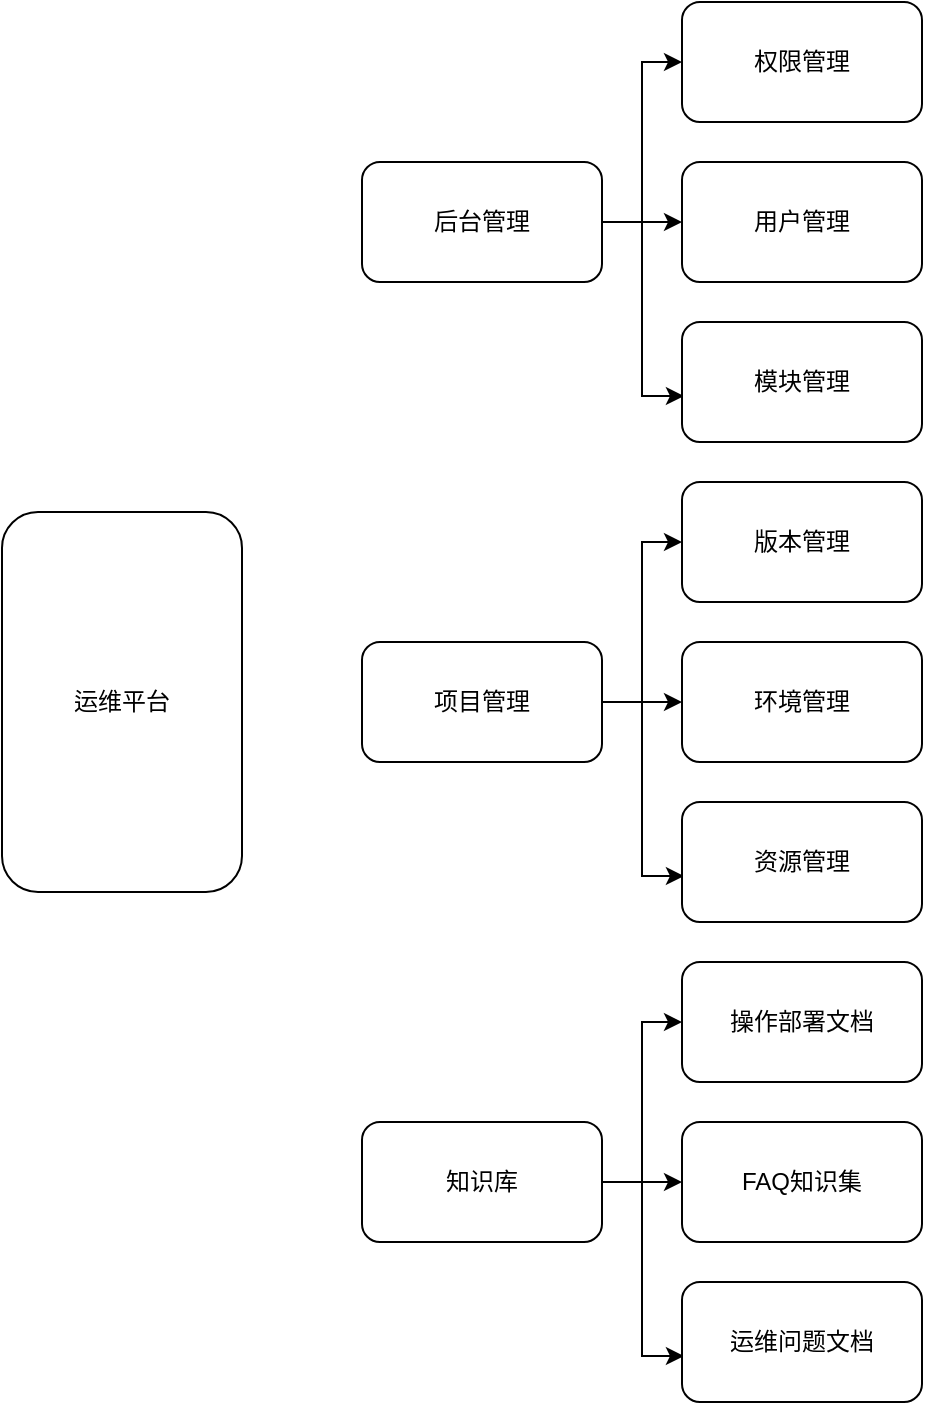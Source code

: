 <mxfile version="18.1.3" type="github">
  <diagram id="WCO69UvegRipQ9do0xsf" name="Page-1">
    <mxGraphModel dx="925" dy="516" grid="1" gridSize="10" guides="1" tooltips="1" connect="1" arrows="1" fold="1" page="1" pageScale="1" pageWidth="827" pageHeight="1169" math="0" shadow="0">
      <root>
        <mxCell id="0" />
        <mxCell id="1" parent="0" />
        <mxCell id="TYmbUFa3_2n9thehmpID-5" style="edgeStyle=orthogonalEdgeStyle;rounded=0;orthogonalLoop=1;jettySize=auto;html=1;exitX=1;exitY=0.5;exitDx=0;exitDy=0;entryX=0;entryY=0.5;entryDx=0;entryDy=0;" edge="1" parent="1" source="TYmbUFa3_2n9thehmpID-1" target="TYmbUFa3_2n9thehmpID-2">
          <mxGeometry relative="1" as="geometry" />
        </mxCell>
        <mxCell id="TYmbUFa3_2n9thehmpID-6" style="edgeStyle=orthogonalEdgeStyle;rounded=0;orthogonalLoop=1;jettySize=auto;html=1;exitX=1;exitY=0.5;exitDx=0;exitDy=0;entryX=0;entryY=0.5;entryDx=0;entryDy=0;" edge="1" parent="1" source="TYmbUFa3_2n9thehmpID-1" target="TYmbUFa3_2n9thehmpID-3">
          <mxGeometry relative="1" as="geometry" />
        </mxCell>
        <mxCell id="TYmbUFa3_2n9thehmpID-7" style="edgeStyle=orthogonalEdgeStyle;rounded=0;orthogonalLoop=1;jettySize=auto;html=1;exitX=1;exitY=0.5;exitDx=0;exitDy=0;entryX=0.008;entryY=0.617;entryDx=0;entryDy=0;entryPerimeter=0;" edge="1" parent="1" source="TYmbUFa3_2n9thehmpID-1" target="TYmbUFa3_2n9thehmpID-4">
          <mxGeometry relative="1" as="geometry" />
        </mxCell>
        <mxCell id="TYmbUFa3_2n9thehmpID-1" value="后台管理" style="rounded=1;whiteSpace=wrap;html=1;" vertex="1" parent="1">
          <mxGeometry x="230" y="130" width="120" height="60" as="geometry" />
        </mxCell>
        <mxCell id="TYmbUFa3_2n9thehmpID-2" value="权限管理" style="rounded=1;whiteSpace=wrap;html=1;" vertex="1" parent="1">
          <mxGeometry x="390" y="50" width="120" height="60" as="geometry" />
        </mxCell>
        <mxCell id="TYmbUFa3_2n9thehmpID-3" value="用户管理" style="rounded=1;whiteSpace=wrap;html=1;" vertex="1" parent="1">
          <mxGeometry x="390" y="130" width="120" height="60" as="geometry" />
        </mxCell>
        <mxCell id="TYmbUFa3_2n9thehmpID-4" value="模块管理" style="rounded=1;whiteSpace=wrap;html=1;" vertex="1" parent="1">
          <mxGeometry x="390" y="210" width="120" height="60" as="geometry" />
        </mxCell>
        <mxCell id="TYmbUFa3_2n9thehmpID-8" value="运维平台" style="rounded=1;whiteSpace=wrap;html=1;" vertex="1" parent="1">
          <mxGeometry x="50" y="305" width="120" height="190" as="geometry" />
        </mxCell>
        <mxCell id="TYmbUFa3_2n9thehmpID-9" style="edgeStyle=orthogonalEdgeStyle;rounded=0;orthogonalLoop=1;jettySize=auto;html=1;exitX=1;exitY=0.5;exitDx=0;exitDy=0;entryX=0;entryY=0.5;entryDx=0;entryDy=0;" edge="1" parent="1" source="TYmbUFa3_2n9thehmpID-12" target="TYmbUFa3_2n9thehmpID-13">
          <mxGeometry relative="1" as="geometry" />
        </mxCell>
        <mxCell id="TYmbUFa3_2n9thehmpID-10" style="edgeStyle=orthogonalEdgeStyle;rounded=0;orthogonalLoop=1;jettySize=auto;html=1;exitX=1;exitY=0.5;exitDx=0;exitDy=0;entryX=0;entryY=0.5;entryDx=0;entryDy=0;" edge="1" parent="1" source="TYmbUFa3_2n9thehmpID-12" target="TYmbUFa3_2n9thehmpID-14">
          <mxGeometry relative="1" as="geometry" />
        </mxCell>
        <mxCell id="TYmbUFa3_2n9thehmpID-11" style="edgeStyle=orthogonalEdgeStyle;rounded=0;orthogonalLoop=1;jettySize=auto;html=1;exitX=1;exitY=0.5;exitDx=0;exitDy=0;entryX=0.008;entryY=0.617;entryDx=0;entryDy=0;entryPerimeter=0;" edge="1" parent="1" source="TYmbUFa3_2n9thehmpID-12" target="TYmbUFa3_2n9thehmpID-15">
          <mxGeometry relative="1" as="geometry" />
        </mxCell>
        <mxCell id="TYmbUFa3_2n9thehmpID-12" value="项目管理" style="rounded=1;whiteSpace=wrap;html=1;" vertex="1" parent="1">
          <mxGeometry x="230" y="370" width="120" height="60" as="geometry" />
        </mxCell>
        <mxCell id="TYmbUFa3_2n9thehmpID-13" value="版本管理" style="rounded=1;whiteSpace=wrap;html=1;" vertex="1" parent="1">
          <mxGeometry x="390" y="290" width="120" height="60" as="geometry" />
        </mxCell>
        <mxCell id="TYmbUFa3_2n9thehmpID-14" value="环境管理" style="rounded=1;whiteSpace=wrap;html=1;" vertex="1" parent="1">
          <mxGeometry x="390" y="370" width="120" height="60" as="geometry" />
        </mxCell>
        <mxCell id="TYmbUFa3_2n9thehmpID-15" value="资源管理" style="rounded=1;whiteSpace=wrap;html=1;" vertex="1" parent="1">
          <mxGeometry x="390" y="450" width="120" height="60" as="geometry" />
        </mxCell>
        <mxCell id="TYmbUFa3_2n9thehmpID-16" style="edgeStyle=orthogonalEdgeStyle;rounded=0;orthogonalLoop=1;jettySize=auto;html=1;exitX=1;exitY=0.5;exitDx=0;exitDy=0;entryX=0;entryY=0.5;entryDx=0;entryDy=0;" edge="1" parent="1" source="TYmbUFa3_2n9thehmpID-19" target="TYmbUFa3_2n9thehmpID-20">
          <mxGeometry relative="1" as="geometry" />
        </mxCell>
        <mxCell id="TYmbUFa3_2n9thehmpID-17" style="edgeStyle=orthogonalEdgeStyle;rounded=0;orthogonalLoop=1;jettySize=auto;html=1;exitX=1;exitY=0.5;exitDx=0;exitDy=0;entryX=0;entryY=0.5;entryDx=0;entryDy=0;" edge="1" parent="1" source="TYmbUFa3_2n9thehmpID-19" target="TYmbUFa3_2n9thehmpID-21">
          <mxGeometry relative="1" as="geometry" />
        </mxCell>
        <mxCell id="TYmbUFa3_2n9thehmpID-18" style="edgeStyle=orthogonalEdgeStyle;rounded=0;orthogonalLoop=1;jettySize=auto;html=1;exitX=1;exitY=0.5;exitDx=0;exitDy=0;entryX=0.008;entryY=0.617;entryDx=0;entryDy=0;entryPerimeter=0;" edge="1" parent="1" source="TYmbUFa3_2n9thehmpID-19" target="TYmbUFa3_2n9thehmpID-22">
          <mxGeometry relative="1" as="geometry" />
        </mxCell>
        <mxCell id="TYmbUFa3_2n9thehmpID-19" value="知识库" style="rounded=1;whiteSpace=wrap;html=1;" vertex="1" parent="1">
          <mxGeometry x="230" y="610" width="120" height="60" as="geometry" />
        </mxCell>
        <mxCell id="TYmbUFa3_2n9thehmpID-20" value="操作部署文档" style="rounded=1;whiteSpace=wrap;html=1;" vertex="1" parent="1">
          <mxGeometry x="390" y="530" width="120" height="60" as="geometry" />
        </mxCell>
        <mxCell id="TYmbUFa3_2n9thehmpID-21" value="FAQ知识集" style="rounded=1;whiteSpace=wrap;html=1;" vertex="1" parent="1">
          <mxGeometry x="390" y="610" width="120" height="60" as="geometry" />
        </mxCell>
        <mxCell id="TYmbUFa3_2n9thehmpID-22" value="运维问题文档" style="rounded=1;whiteSpace=wrap;html=1;" vertex="1" parent="1">
          <mxGeometry x="390" y="690" width="120" height="60" as="geometry" />
        </mxCell>
      </root>
    </mxGraphModel>
  </diagram>
</mxfile>
